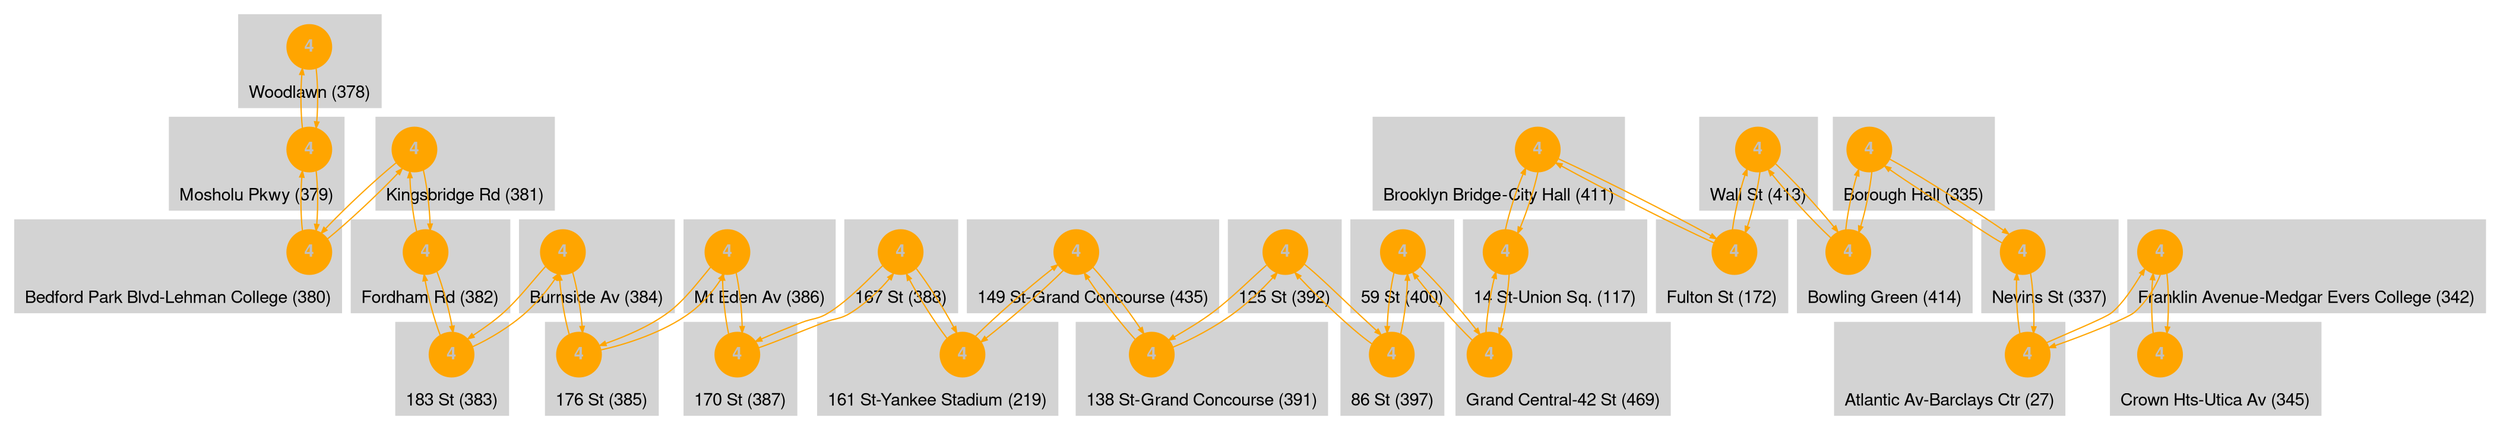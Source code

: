 
digraph G {
  fontname="Helvetica,Arial,sans-serif";
  node [fontname="Helvetica,Arial,sans-serif bold" labelloc="c"];
  edge [fontname="Helvetica,Arial,sans-serif" fontsize=8 arrowsize=0.5];
  
  subgraph cluster_378 {
    style=filled;
    color=lightgrey;
    labelloc="b";
    node [style=filled];
    node [label="4" fillcolor=orange, color="orange", penwidth=1, fontcolor=gray, shape="circle"]"378_4";
    label = "Woodlawn (378)";
  }

  subgraph cluster_379 {
    style=filled;
    color=lightgrey;
    labelloc="b";
    node [style=filled];
    node [label="4" fillcolor=orange, color="orange", penwidth=1, fontcolor=gray, shape="circle"]"379_4";
    label = "Mosholu Pkwy (379)";
  }

  subgraph cluster_380 {
    style=filled;
    color=lightgrey;
    labelloc="b";
    node [style=filled];
    node [label="4" fillcolor=orange, color="orange", penwidth=1, fontcolor=gray, shape="circle"]"380_4";
    label = "Bedford Park Blvd-Lehman College (380)";
  }

  subgraph cluster_381 {
    style=filled;
    color=lightgrey;
    labelloc="b";
    node [style=filled];
    node [label="4" fillcolor=orange, color="orange", penwidth=1, fontcolor=gray, shape="circle"]"381_4";
    label = "Kingsbridge Rd (381)";
  }

  subgraph cluster_382 {
    style=filled;
    color=lightgrey;
    labelloc="b";
    node [style=filled];
    node [label="4" fillcolor=orange, color="orange", penwidth=1, fontcolor=gray, shape="circle"]"382_4";
    label = "Fordham Rd (382)";
  }

  subgraph cluster_383 {
    style=filled;
    color=lightgrey;
    labelloc="b";
    node [style=filled];
    node [label="4" fillcolor=orange, color="orange", penwidth=1, fontcolor=gray, shape="circle"]"383_4";
    label = "183 St (383)";
  }

  subgraph cluster_384 {
    style=filled;
    color=lightgrey;
    labelloc="b";
    node [style=filled];
    node [label="4" fillcolor=orange, color="orange", penwidth=1, fontcolor=gray, shape="circle"]"384_4";
    label = "Burnside Av (384)";
  }

  subgraph cluster_385 {
    style=filled;
    color=lightgrey;
    labelloc="b";
    node [style=filled];
    node [label="4" fillcolor=orange, color="orange", penwidth=1, fontcolor=gray, shape="circle"]"385_4";
    label = "176 St (385)";
  }

  subgraph cluster_386 {
    style=filled;
    color=lightgrey;
    labelloc="b";
    node [style=filled];
    node [label="4" fillcolor=orange, color="orange", penwidth=1, fontcolor=gray, shape="circle"]"386_4";
    label = "Mt Eden Av (386)";
  }

  subgraph cluster_387 {
    style=filled;
    color=lightgrey;
    labelloc="b";
    node [style=filled];
    node [label="4" fillcolor=orange, color="orange", penwidth=1, fontcolor=gray, shape="circle"]"387_4";
    label = "170 St (387)";
  }

  subgraph cluster_388 {
    style=filled;
    color=lightgrey;
    labelloc="b";
    node [style=filled];
    node [label="4" fillcolor=orange, color="orange", penwidth=1, fontcolor=gray, shape="circle"]"388_4";
    label = "167 St (388)";
  }

  subgraph cluster_335 {
    style=filled;
    color=lightgrey;
    labelloc="b";
    node [style=filled];
    node [label="4" fillcolor=orange, color="orange", penwidth=1, fontcolor=gray, shape="circle"]"335_4";
    label = "Borough Hall (335)";
  }

  subgraph cluster_337 {
    style=filled;
    color=lightgrey;
    labelloc="b";
    node [style=filled];
    node [label="4" fillcolor=orange, color="orange", penwidth=1, fontcolor=gray, shape="circle"]"337_4";
    label = "Nevins St (337)";
  }

  subgraph cluster_342 {
    style=filled;
    color=lightgrey;
    labelloc="b";
    node [style=filled];
    node [label="4" fillcolor=orange, color="orange", penwidth=1, fontcolor=gray, shape="circle"]"342_4";
    label = "Franklin Avenue-Medgar Evers College (342)";
  }

  subgraph cluster_435 {
    style=filled;
    color=lightgrey;
    labelloc="b";
    node [style=filled];
    node [label="4" fillcolor=orange, color="orange", penwidth=1, fontcolor=gray, shape="circle"]"435_4";
    label = "149 St-Grand Concourse (435)";
  }

  subgraph cluster_345 {
    style=filled;
    color=lightgrey;
    labelloc="b";
    node [style=filled];
    node [label="4" fillcolor=orange, color="orange", penwidth=1, fontcolor=gray, shape="circle"]"345_4";
    label = "Crown Hts-Utica Av (345)";
  }

  subgraph cluster_391 {
    style=filled;
    color=lightgrey;
    labelloc="b";
    node [style=filled];
    node [label="4" fillcolor=orange, color="orange", penwidth=1, fontcolor=gray, shape="circle"]"391_4";
    label = "138 St-Grand Concourse (391)";
  }

  subgraph cluster_413 {
    style=filled;
    color=lightgrey;
    labelloc="b";
    node [style=filled];
    node [label="4" fillcolor=orange, color="orange", penwidth=1, fontcolor=gray, shape="circle"]"413_4";
    label = "Wall St (413)";
  }

  subgraph cluster_414 {
    style=filled;
    color=lightgrey;
    labelloc="b";
    node [style=filled];
    node [label="4" fillcolor=orange, color="orange", penwidth=1, fontcolor=gray, shape="circle"]"414_4";
    label = "Bowling Green (414)";
  }

  subgraph cluster_392 {
    style=filled;
    color=lightgrey;
    labelloc="b";
    node [style=filled];
    node [label="4" fillcolor=orange, color="orange", penwidth=1, fontcolor=gray, shape="circle"]"392_4";
    label = "125 St (392)";
  }

  subgraph cluster_397 {
    style=filled;
    color=lightgrey;
    labelloc="b";
    node [style=filled];
    node [label="4" fillcolor=orange, color="orange", penwidth=1, fontcolor=gray, shape="circle"]"397_4";
    label = "86 St (397)";
  }

  subgraph cluster_400 {
    style=filled;
    color=lightgrey;
    labelloc="b";
    node [style=filled];
    node [label="4" fillcolor=orange, color="orange", penwidth=1, fontcolor=gray, shape="circle"]"400_4";
    label = "59 St (400)";
  }

  subgraph cluster_411 {
    style=filled;
    color=lightgrey;
    labelloc="b";
    node [style=filled];
    node [label="4" fillcolor=orange, color="orange", penwidth=1, fontcolor=gray, shape="circle"]"411_4";
    label = "Brooklyn Bridge-City Hall (411)";
  }

  subgraph cluster_172 {
    style=filled;
    color=lightgrey;
    labelloc="b";
    node [style=filled];
    node [label="4" fillcolor=orange, color="orange", penwidth=1, fontcolor=gray, shape="circle"]"172_4";
    label = "Fulton St (172)";
  }

  subgraph cluster_219 {
    style=filled;
    color=lightgrey;
    labelloc="b";
    node [style=filled];
    node [label="4" fillcolor=orange, color="orange", penwidth=1, fontcolor=gray, shape="circle"]"219_4";
    label = "161 St-Yankee Stadium (219)";
  }

  subgraph cluster_27 {
    style=filled;
    color=lightgrey;
    labelloc="b";
    node [style=filled];
    node [label="4" fillcolor=orange, color="orange", penwidth=1, fontcolor=gray, shape="circle"]"27_4";
    label = "Atlantic Av-Barclays Ctr (27)";
  }

  subgraph cluster_117 {
    style=filled;
    color=lightgrey;
    labelloc="b";
    node [style=filled];
    node [label="4" fillcolor=orange, color="orange", penwidth=1, fontcolor=gray, shape="circle"]"117_4";
    label = "14 St-Union Sq. (117)";
  }

  subgraph cluster_469 {
    style=filled;
    color=lightgrey;
    labelloc="b";
    node [style=filled];
    node [label="4" fillcolor=orange, color="orange", penwidth=1, fontcolor=gray, shape="circle"]"469_4";
    label = "Grand Central-42 St (469)";
  }

  "378_4" -> "379_4"[ color=orange fontcolor=orange penwidth=1 fontsize=8 arrowsize=0.5];
  "379_4" -> "378_4"[ color=orange fontcolor=orange penwidth=1 fontsize=8 arrowsize=0.5];
  "379_4" -> "380_4"[ color=orange fontcolor=orange penwidth=1 fontsize=8 arrowsize=0.5];
  "380_4" -> "379_4"[ color=orange fontcolor=orange penwidth=1 fontsize=8 arrowsize=0.5];
  "380_4" -> "381_4"[ color=orange fontcolor=orange penwidth=1 fontsize=8 arrowsize=0.5];
  "381_4" -> "380_4"[ color=orange fontcolor=orange penwidth=1 fontsize=8 arrowsize=0.5];
  "381_4" -> "382_4"[ color=orange fontcolor=orange penwidth=1 fontsize=8 arrowsize=0.5];
  "382_4" -> "381_4"[ color=orange fontcolor=orange penwidth=1 fontsize=8 arrowsize=0.5];
  "382_4" -> "383_4"[ color=orange fontcolor=orange penwidth=1 fontsize=8 arrowsize=0.5];
  "383_4" -> "382_4"[ color=orange fontcolor=orange penwidth=1 fontsize=8 arrowsize=0.5];
  "383_4" -> "384_4"[ color=orange fontcolor=orange penwidth=1 fontsize=8 arrowsize=0.5];
  "384_4" -> "383_4"[ color=orange fontcolor=orange penwidth=1 fontsize=8 arrowsize=0.5];
  "384_4" -> "385_4"[ color=orange fontcolor=orange penwidth=1 fontsize=8 arrowsize=0.5];
  "385_4" -> "384_4"[ color=orange fontcolor=orange penwidth=1 fontsize=8 arrowsize=0.5];
  "385_4" -> "386_4"[ color=orange fontcolor=orange penwidth=1 fontsize=8 arrowsize=0.5];
  "386_4" -> "385_4"[ color=orange fontcolor=orange penwidth=1 fontsize=8 arrowsize=0.5];
  "386_4" -> "387_4"[ color=orange fontcolor=orange penwidth=1 fontsize=8 arrowsize=0.5];
  "387_4" -> "386_4"[ color=orange fontcolor=orange penwidth=1 fontsize=8 arrowsize=0.5];
  "387_4" -> "388_4"[ color=orange fontcolor=orange penwidth=1 fontsize=8 arrowsize=0.5];
  "388_4" -> "387_4"[ color=orange fontcolor=orange penwidth=1 fontsize=8 arrowsize=0.5];
  "388_4" -> "219_4"[ color=orange fontcolor=orange penwidth=1 fontsize=8 arrowsize=0.5];
  "335_4" -> "337_4"[ color=orange fontcolor=orange penwidth=1 fontsize=8 arrowsize=0.5];
  "335_4" -> "414_4"[ color=orange fontcolor=orange penwidth=1 fontsize=8 arrowsize=0.5];
  "337_4" -> "27_4"[ color=orange fontcolor=orange penwidth=1 fontsize=8 arrowsize=0.5];
  "337_4" -> "335_4"[ color=orange fontcolor=orange penwidth=1 fontsize=8 arrowsize=0.5];
  "342_4" -> "345_4"[ color=orange fontcolor=orange penwidth=1 fontsize=8 arrowsize=0.5];
  "342_4" -> "27_4"[ color=orange fontcolor=orange penwidth=1 fontsize=8 arrowsize=0.5];
  "435_4" -> "391_4"[ color=orange fontcolor=orange penwidth=1 fontsize=8 arrowsize=0.5];
  "435_4" -> "219_4"[ color=orange fontcolor=orange penwidth=1 fontsize=8 arrowsize=0.5];
  "345_4" -> "342_4"[ color=orange fontcolor=orange penwidth=1 fontsize=8 arrowsize=0.5];
  "391_4" -> "392_4"[ color=orange fontcolor=orange penwidth=1 fontsize=8 arrowsize=0.5];
  "391_4" -> "435_4"[ color=orange fontcolor=orange penwidth=1 fontsize=8 arrowsize=0.5];
  "413_4" -> "414_4"[ color=orange fontcolor=orange penwidth=1 fontsize=8 arrowsize=0.5];
  "413_4" -> "172_4"[ color=orange fontcolor=orange penwidth=1 fontsize=8 arrowsize=0.5];
  "414_4" -> "413_4"[ color=orange fontcolor=orange penwidth=1 fontsize=8 arrowsize=0.5];
  "414_4" -> "335_4"[ color=orange fontcolor=orange penwidth=1 fontsize=8 arrowsize=0.5];
  "392_4" -> "391_4"[ color=orange fontcolor=orange penwidth=1 fontsize=8 arrowsize=0.5];
  "392_4" -> "397_4"[ color=orange fontcolor=orange penwidth=1 fontsize=8 arrowsize=0.5];
  "397_4" -> "392_4"[ color=orange fontcolor=orange penwidth=1 fontsize=8 arrowsize=0.5];
  "397_4" -> "400_4"[ color=orange fontcolor=orange penwidth=1 fontsize=8 arrowsize=0.5];
  "400_4" -> "397_4"[ color=orange fontcolor=orange penwidth=1 fontsize=8 arrowsize=0.5];
  "400_4" -> "469_4"[ color=orange fontcolor=orange penwidth=1 fontsize=8 arrowsize=0.5];
  "411_4" -> "172_4"[ color=orange fontcolor=orange penwidth=1 fontsize=8 arrowsize=0.5];
  "411_4" -> "117_4"[ color=orange fontcolor=orange penwidth=1 fontsize=8 arrowsize=0.5];
  "172_4" -> "411_4"[ color=orange fontcolor=orange penwidth=1 fontsize=8 arrowsize=0.5];
  "172_4" -> "413_4"[ color=orange fontcolor=orange penwidth=1 fontsize=8 arrowsize=0.5];
  "219_4" -> "388_4"[ color=orange fontcolor=orange penwidth=1 fontsize=8 arrowsize=0.5];
  "219_4" -> "435_4"[ color=orange fontcolor=orange penwidth=1 fontsize=8 arrowsize=0.5];
  "27_4" -> "337_4"[ color=orange fontcolor=orange penwidth=1 fontsize=8 arrowsize=0.5];
  "27_4" -> "342_4"[ color=orange fontcolor=orange penwidth=1 fontsize=8 arrowsize=0.5];
  "117_4" -> "469_4"[ color=orange fontcolor=orange penwidth=1 fontsize=8 arrowsize=0.5];
  "117_4" -> "411_4"[ color=orange fontcolor=orange penwidth=1 fontsize=8 arrowsize=0.5];
  "469_4" -> "117_4"[ color=orange fontcolor=orange penwidth=1 fontsize=8 arrowsize=0.5];
  "469_4" -> "400_4"[ color=orange fontcolor=orange penwidth=1 fontsize=8 arrowsize=0.5];

}

